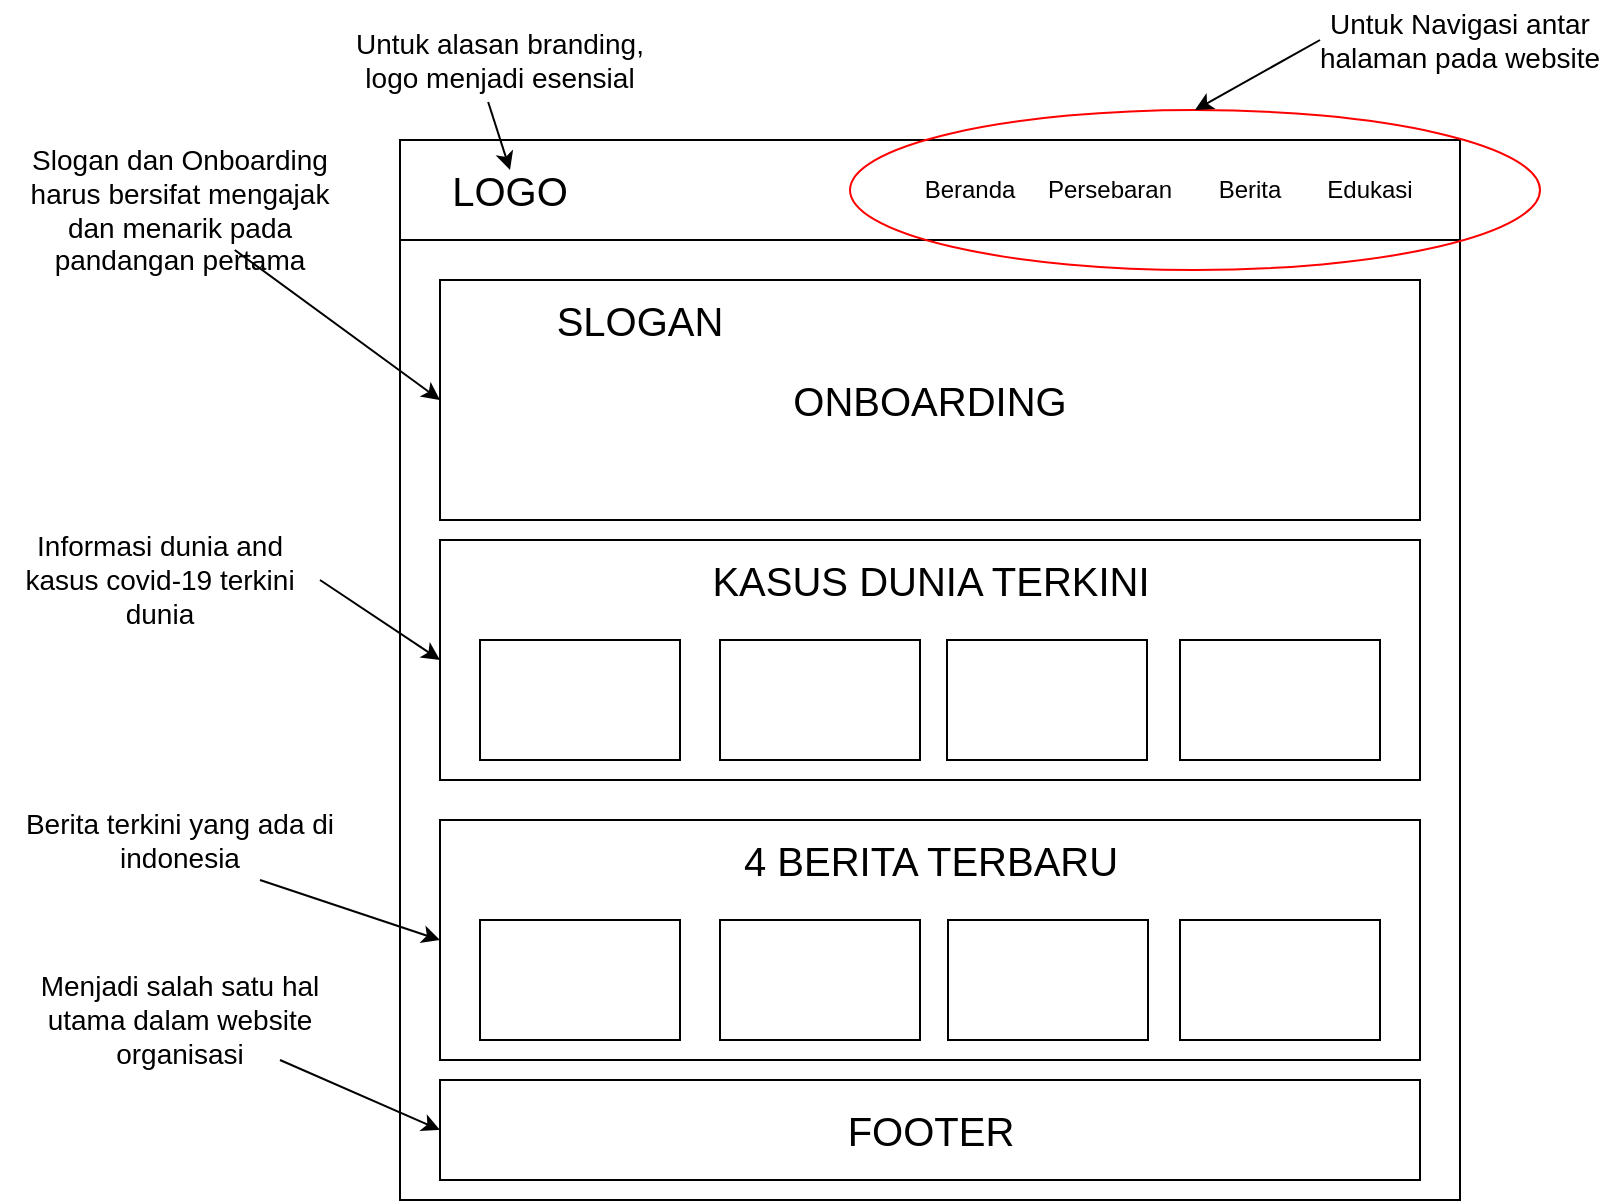 <mxfile version="13.9.9" type="device"><diagram id="hOSR0w7zETn70lD4gmYt" name="Page-1"><mxGraphModel dx="1924" dy="689" grid="1" gridSize="10" guides="1" tooltips="1" connect="1" arrows="1" fold="1" page="1" pageScale="1" pageWidth="827" pageHeight="1169" math="0" shadow="0"><root><mxCell id="0"/><mxCell id="1" parent="0"/><mxCell id="yBmJFENw_1feYQ5DELLJ-1" value="" style="rounded=0;whiteSpace=wrap;html=1;" vertex="1" parent="1"><mxGeometry x="140" y="90" width="530" height="530" as="geometry"/></mxCell><mxCell id="yBmJFENw_1feYQ5DELLJ-2" value="" style="rounded=0;whiteSpace=wrap;html=1;" vertex="1" parent="1"><mxGeometry x="140" y="90" width="530" height="50" as="geometry"/></mxCell><mxCell id="yBmJFENw_1feYQ5DELLJ-3" value="&lt;font style=&quot;font-size: 20px&quot;&gt;LOGO&lt;/font&gt;" style="text;html=1;strokeColor=none;fillColor=none;align=center;verticalAlign=middle;whiteSpace=wrap;rounded=0;" vertex="1" parent="1"><mxGeometry x="160" y="105" width="70" height="20" as="geometry"/></mxCell><mxCell id="yBmJFENw_1feYQ5DELLJ-4" value="&lt;font style=&quot;font-size: 12px&quot;&gt;Beranda&lt;/font&gt;" style="text;html=1;strokeColor=none;fillColor=none;align=center;verticalAlign=middle;whiteSpace=wrap;rounded=0;" vertex="1" parent="1"><mxGeometry x="390" y="105" width="70" height="20" as="geometry"/></mxCell><mxCell id="yBmJFENw_1feYQ5DELLJ-5" value="&lt;font style=&quot;font-size: 12px&quot;&gt;Persebaran&lt;/font&gt;" style="text;html=1;strokeColor=none;fillColor=none;align=center;verticalAlign=middle;whiteSpace=wrap;rounded=0;" vertex="1" parent="1"><mxGeometry x="460" y="105" width="70" height="20" as="geometry"/></mxCell><mxCell id="yBmJFENw_1feYQ5DELLJ-6" value="&lt;font style=&quot;font-size: 12px&quot;&gt;Berita&lt;/font&gt;" style="text;html=1;strokeColor=none;fillColor=none;align=center;verticalAlign=middle;whiteSpace=wrap;rounded=0;" vertex="1" parent="1"><mxGeometry x="530" y="105" width="70" height="20" as="geometry"/></mxCell><mxCell id="yBmJFENw_1feYQ5DELLJ-7" value="&lt;font style=&quot;font-size: 12px&quot;&gt;Edukasi&lt;/font&gt;" style="text;html=1;strokeColor=none;fillColor=none;align=center;verticalAlign=middle;whiteSpace=wrap;rounded=0;" vertex="1" parent="1"><mxGeometry x="590" y="105" width="70" height="20" as="geometry"/></mxCell><mxCell id="yBmJFENw_1feYQ5DELLJ-8" value="" style="rounded=0;whiteSpace=wrap;html=1;" vertex="1" parent="1"><mxGeometry x="160" y="160" width="490" height="120" as="geometry"/></mxCell><mxCell id="yBmJFENw_1feYQ5DELLJ-9" value="&lt;font style=&quot;font-size: 20px&quot;&gt;ONBOARDING&lt;/font&gt;" style="text;html=1;strokeColor=none;fillColor=none;align=center;verticalAlign=middle;whiteSpace=wrap;rounded=0;" vertex="1" parent="1"><mxGeometry x="325" y="210" width="160" height="20" as="geometry"/></mxCell><mxCell id="yBmJFENw_1feYQ5DELLJ-10" value="" style="rounded=0;whiteSpace=wrap;html=1;" vertex="1" parent="1"><mxGeometry x="160" y="290" width="490" height="120" as="geometry"/></mxCell><mxCell id="yBmJFENw_1feYQ5DELLJ-11" value="" style="rounded=0;whiteSpace=wrap;html=1;" vertex="1" parent="1"><mxGeometry x="180" y="340" width="100" height="60" as="geometry"/></mxCell><mxCell id="yBmJFENw_1feYQ5DELLJ-12" value="" style="rounded=0;whiteSpace=wrap;html=1;" vertex="1" parent="1"><mxGeometry x="300" y="340" width="100" height="60" as="geometry"/></mxCell><mxCell id="yBmJFENw_1feYQ5DELLJ-13" value="" style="rounded=0;whiteSpace=wrap;html=1;" vertex="1" parent="1"><mxGeometry x="413.5" y="340" width="100" height="60" as="geometry"/></mxCell><mxCell id="yBmJFENw_1feYQ5DELLJ-15" value="" style="rounded=0;whiteSpace=wrap;html=1;" vertex="1" parent="1"><mxGeometry x="530" y="340" width="100" height="60" as="geometry"/></mxCell><mxCell id="yBmJFENw_1feYQ5DELLJ-16" value="&lt;font style=&quot;font-size: 20px&quot;&gt;KASUS DUNIA TERKINI&lt;/font&gt;" style="text;html=1;strokeColor=none;fillColor=none;align=center;verticalAlign=middle;whiteSpace=wrap;rounded=0;" vertex="1" parent="1"><mxGeometry x="287.5" y="300" width="235" height="20" as="geometry"/></mxCell><mxCell id="yBmJFENw_1feYQ5DELLJ-17" value="&lt;font style=&quot;font-size: 20px&quot;&gt;SLOGAN&lt;/font&gt;" style="text;html=1;strokeColor=none;fillColor=none;align=center;verticalAlign=middle;whiteSpace=wrap;rounded=0;" vertex="1" parent="1"><mxGeometry x="180" y="170" width="160" height="20" as="geometry"/></mxCell><mxCell id="yBmJFENw_1feYQ5DELLJ-18" value="" style="rounded=0;whiteSpace=wrap;html=1;" vertex="1" parent="1"><mxGeometry x="160" y="430" width="490" height="120" as="geometry"/></mxCell><mxCell id="yBmJFENw_1feYQ5DELLJ-19" value="&lt;span style=&quot;font-size: 20px&quot;&gt;4 BERITA TERBARU&lt;/span&gt;" style="text;html=1;strokeColor=none;fillColor=none;align=center;verticalAlign=middle;whiteSpace=wrap;rounded=0;" vertex="1" parent="1"><mxGeometry x="307.5" y="440" width="195" height="20" as="geometry"/></mxCell><mxCell id="yBmJFENw_1feYQ5DELLJ-20" value="" style="rounded=0;whiteSpace=wrap;html=1;" vertex="1" parent="1"><mxGeometry x="180" y="480" width="100" height="60" as="geometry"/></mxCell><mxCell id="yBmJFENw_1feYQ5DELLJ-21" value="" style="rounded=0;whiteSpace=wrap;html=1;" vertex="1" parent="1"><mxGeometry x="300" y="480" width="100" height="60" as="geometry"/></mxCell><mxCell id="yBmJFENw_1feYQ5DELLJ-22" value="" style="rounded=0;whiteSpace=wrap;html=1;" vertex="1" parent="1"><mxGeometry x="414" y="480" width="100" height="60" as="geometry"/></mxCell><mxCell id="yBmJFENw_1feYQ5DELLJ-23" value="" style="rounded=0;whiteSpace=wrap;html=1;" vertex="1" parent="1"><mxGeometry x="530" y="480" width="100" height="60" as="geometry"/></mxCell><mxCell id="yBmJFENw_1feYQ5DELLJ-24" value="" style="ellipse;whiteSpace=wrap;html=1;gradientColor=#ffffff;fillColor=none;strokeColor=#FF0000;" vertex="1" parent="1"><mxGeometry x="365" y="75" width="345" height="80" as="geometry"/></mxCell><mxCell id="yBmJFENw_1feYQ5DELLJ-26" value="" style="endArrow=classic;html=1;entryX=0.5;entryY=0;entryDx=0;entryDy=0;" edge="1" parent="1" target="yBmJFENw_1feYQ5DELLJ-24"><mxGeometry width="50" height="50" relative="1" as="geometry"><mxPoint x="600" y="40" as="sourcePoint"/><mxPoint x="490" y="170" as="targetPoint"/></mxGeometry></mxCell><mxCell id="yBmJFENw_1feYQ5DELLJ-27" value="&lt;font style=&quot;font-size: 14px&quot;&gt;Untuk Navigasi antar halaman pada website&lt;/font&gt;" style="text;html=1;strokeColor=none;fillColor=none;align=center;verticalAlign=middle;whiteSpace=wrap;rounded=0;" vertex="1" parent="1"><mxGeometry x="590" y="20" width="160" height="40" as="geometry"/></mxCell><mxCell id="yBmJFENw_1feYQ5DELLJ-28" value="&lt;font style=&quot;font-size: 14px&quot;&gt;Untuk alasan branding, logo menjadi esensial&lt;/font&gt;" style="text;html=1;strokeColor=none;fillColor=none;align=center;verticalAlign=middle;whiteSpace=wrap;rounded=0;" vertex="1" parent="1"><mxGeometry x="110" y="30" width="160" height="40" as="geometry"/></mxCell><mxCell id="yBmJFENw_1feYQ5DELLJ-29" value="" style="endArrow=classic;html=1;entryX=0.5;entryY=0;entryDx=0;entryDy=0;exitX=0.463;exitY=1.025;exitDx=0;exitDy=0;exitPerimeter=0;" edge="1" parent="1" source="yBmJFENw_1feYQ5DELLJ-28" target="yBmJFENw_1feYQ5DELLJ-3"><mxGeometry width="50" height="50" relative="1" as="geometry"><mxPoint x="610" y="50" as="sourcePoint"/><mxPoint x="547.5" y="85" as="targetPoint"/></mxGeometry></mxCell><mxCell id="yBmJFENw_1feYQ5DELLJ-30" value="&lt;font style=&quot;font-size: 14px&quot;&gt;Informasi dunia and kasus covid-19 terkini dunia&lt;/font&gt;" style="text;html=1;strokeColor=none;fillColor=none;align=center;verticalAlign=middle;whiteSpace=wrap;rounded=0;" vertex="1" parent="1"><mxGeometry x="-60" y="290" width="160" height="40" as="geometry"/></mxCell><mxCell id="yBmJFENw_1feYQ5DELLJ-31" value="" style="endArrow=classic;html=1;entryX=0;entryY=0.5;entryDx=0;entryDy=0;exitX=1;exitY=0.5;exitDx=0;exitDy=0;" edge="1" parent="1" source="yBmJFENw_1feYQ5DELLJ-30" target="yBmJFENw_1feYQ5DELLJ-10"><mxGeometry width="50" height="50" relative="1" as="geometry"><mxPoint x="194.08" y="81" as="sourcePoint"/><mxPoint x="205" y="115" as="targetPoint"/></mxGeometry></mxCell><mxCell id="yBmJFENw_1feYQ5DELLJ-32" value="" style="endArrow=classic;html=1;entryX=0;entryY=0.5;entryDx=0;entryDy=0;" edge="1" parent="1" target="yBmJFENw_1feYQ5DELLJ-18"><mxGeometry width="50" height="50" relative="1" as="geometry"><mxPoint x="70" y="460" as="sourcePoint"/><mxPoint x="170" y="360" as="targetPoint"/></mxGeometry></mxCell><mxCell id="yBmJFENw_1feYQ5DELLJ-33" value="&lt;font style=&quot;font-size: 14px&quot;&gt;Berita terkini yang ada di indonesia&lt;/font&gt;" style="text;html=1;strokeColor=none;fillColor=none;align=center;verticalAlign=middle;whiteSpace=wrap;rounded=0;" vertex="1" parent="1"><mxGeometry x="-50" y="420" width="160" height="40" as="geometry"/></mxCell><mxCell id="yBmJFENw_1feYQ5DELLJ-34" value="" style="rounded=0;whiteSpace=wrap;html=1;" vertex="1" parent="1"><mxGeometry x="160" y="560" width="490" height="50" as="geometry"/></mxCell><mxCell id="yBmJFENw_1feYQ5DELLJ-35" value="&lt;span style=&quot;font-size: 20px&quot;&gt;FOOTER&lt;/span&gt;" style="text;html=1;strokeColor=none;fillColor=none;align=center;verticalAlign=middle;whiteSpace=wrap;rounded=0;" vertex="1" parent="1"><mxGeometry x="307.5" y="575" width="195" height="20" as="geometry"/></mxCell><mxCell id="yBmJFENw_1feYQ5DELLJ-36" value="" style="endArrow=classic;html=1;entryX=0;entryY=0.5;entryDx=0;entryDy=0;" edge="1" parent="1" target="yBmJFENw_1feYQ5DELLJ-34"><mxGeometry width="50" height="50" relative="1" as="geometry"><mxPoint x="80" y="550" as="sourcePoint"/><mxPoint x="170" y="500" as="targetPoint"/></mxGeometry></mxCell><mxCell id="yBmJFENw_1feYQ5DELLJ-38" value="&lt;font style=&quot;font-size: 14px&quot;&gt;Menjadi salah satu hal utama dalam website organisasi&lt;/font&gt;" style="text;html=1;strokeColor=none;fillColor=none;align=center;verticalAlign=middle;whiteSpace=wrap;rounded=0;" vertex="1" parent="1"><mxGeometry x="-50" y="510" width="160" height="40" as="geometry"/></mxCell><mxCell id="yBmJFENw_1feYQ5DELLJ-39" value="&lt;font style=&quot;font-size: 14px&quot;&gt;Slogan dan Onboarding harus bersifat mengajak dan menarik pada pandangan pertama&lt;/font&gt;" style="text;html=1;strokeColor=none;fillColor=none;align=center;verticalAlign=middle;whiteSpace=wrap;rounded=0;" vertex="1" parent="1"><mxGeometry x="-50" y="105" width="160" height="40" as="geometry"/></mxCell><mxCell id="yBmJFENw_1feYQ5DELLJ-40" value="" style="endArrow=classic;html=1;entryX=0;entryY=0.5;entryDx=0;entryDy=0;" edge="1" parent="1" source="yBmJFENw_1feYQ5DELLJ-39" target="yBmJFENw_1feYQ5DELLJ-8"><mxGeometry width="50" height="50" relative="1" as="geometry"><mxPoint x="110" y="320" as="sourcePoint"/><mxPoint x="170" y="360" as="targetPoint"/></mxGeometry></mxCell></root></mxGraphModel></diagram></mxfile>